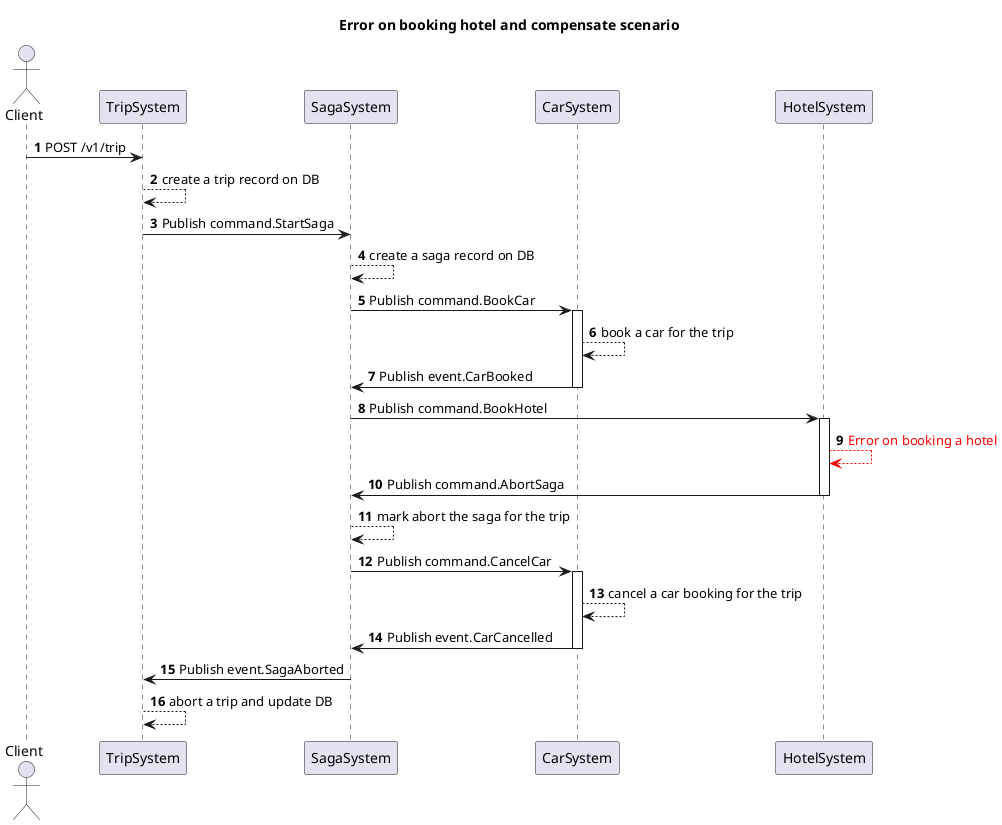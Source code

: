 @startuml saga

title Error on booking hotel and compensate scenario

autonumber 
skinparam responseMessageBelowArrow true
actor Client as cli
participant TripSystem as trip
participant SagaSystem as saga
participant CarSystem as car
participant HotelSystem as hotel

cli -> trip : POST /v1/trip
trip --> trip : create a trip record on DB
trip -> saga : Publish command.StartSaga

saga --> saga : create a saga record on DB

saga -> car : Publish command.BookCar
activate car
car --> car: book a car for the trip
car -> saga : Publish event.CarBooked
deactivate car

saga -> hotel : Publish command.BookHotel
activate hotel
hotel -[#red]-> hotel : <font color="red">Error on booking a hotel</font>
hotel -> saga : Publish command.AbortSaga
deactivate hotel

saga --> saga : mark abort the saga for the trip

saga -> car : Publish command.CancelCar
activate car
car --> car: cancel a car booking for the trip
car -> saga : Publish event.CarCancelled
deactivate car

saga -> trip : Publish event.SagaAborted
trip --> trip : abort a trip and update DB

@enduml